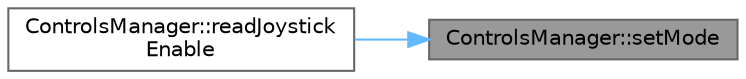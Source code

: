 digraph "ControlsManager::setMode"
{
 // LATEX_PDF_SIZE
  bgcolor="transparent";
  edge [fontname=Helvetica,fontsize=10,labelfontname=Helvetica,labelfontsize=10];
  node [fontname=Helvetica,fontsize=10,shape=box,height=0.2,width=0.4];
  rankdir="RL";
  Node1 [id="Node000001",label="ControlsManager::setMode",height=0.2,width=0.4,color="gray40", fillcolor="grey60", style="filled", fontcolor="black",tooltip="Sets the driving mode."];
  Node1 -> Node2 [id="edge1_Node000001_Node000002",dir="back",color="steelblue1",style="solid",tooltip=" "];
  Node2 [id="Node000002",label="ControlsManager::readJoystick\lEnable",height=0.2,width=0.4,color="grey40", fillcolor="white", style="filled",URL="$classControlsManager.html#a054951ef02cff415b8383706df4f2318",tooltip="Reads joystick enable status."];
}
